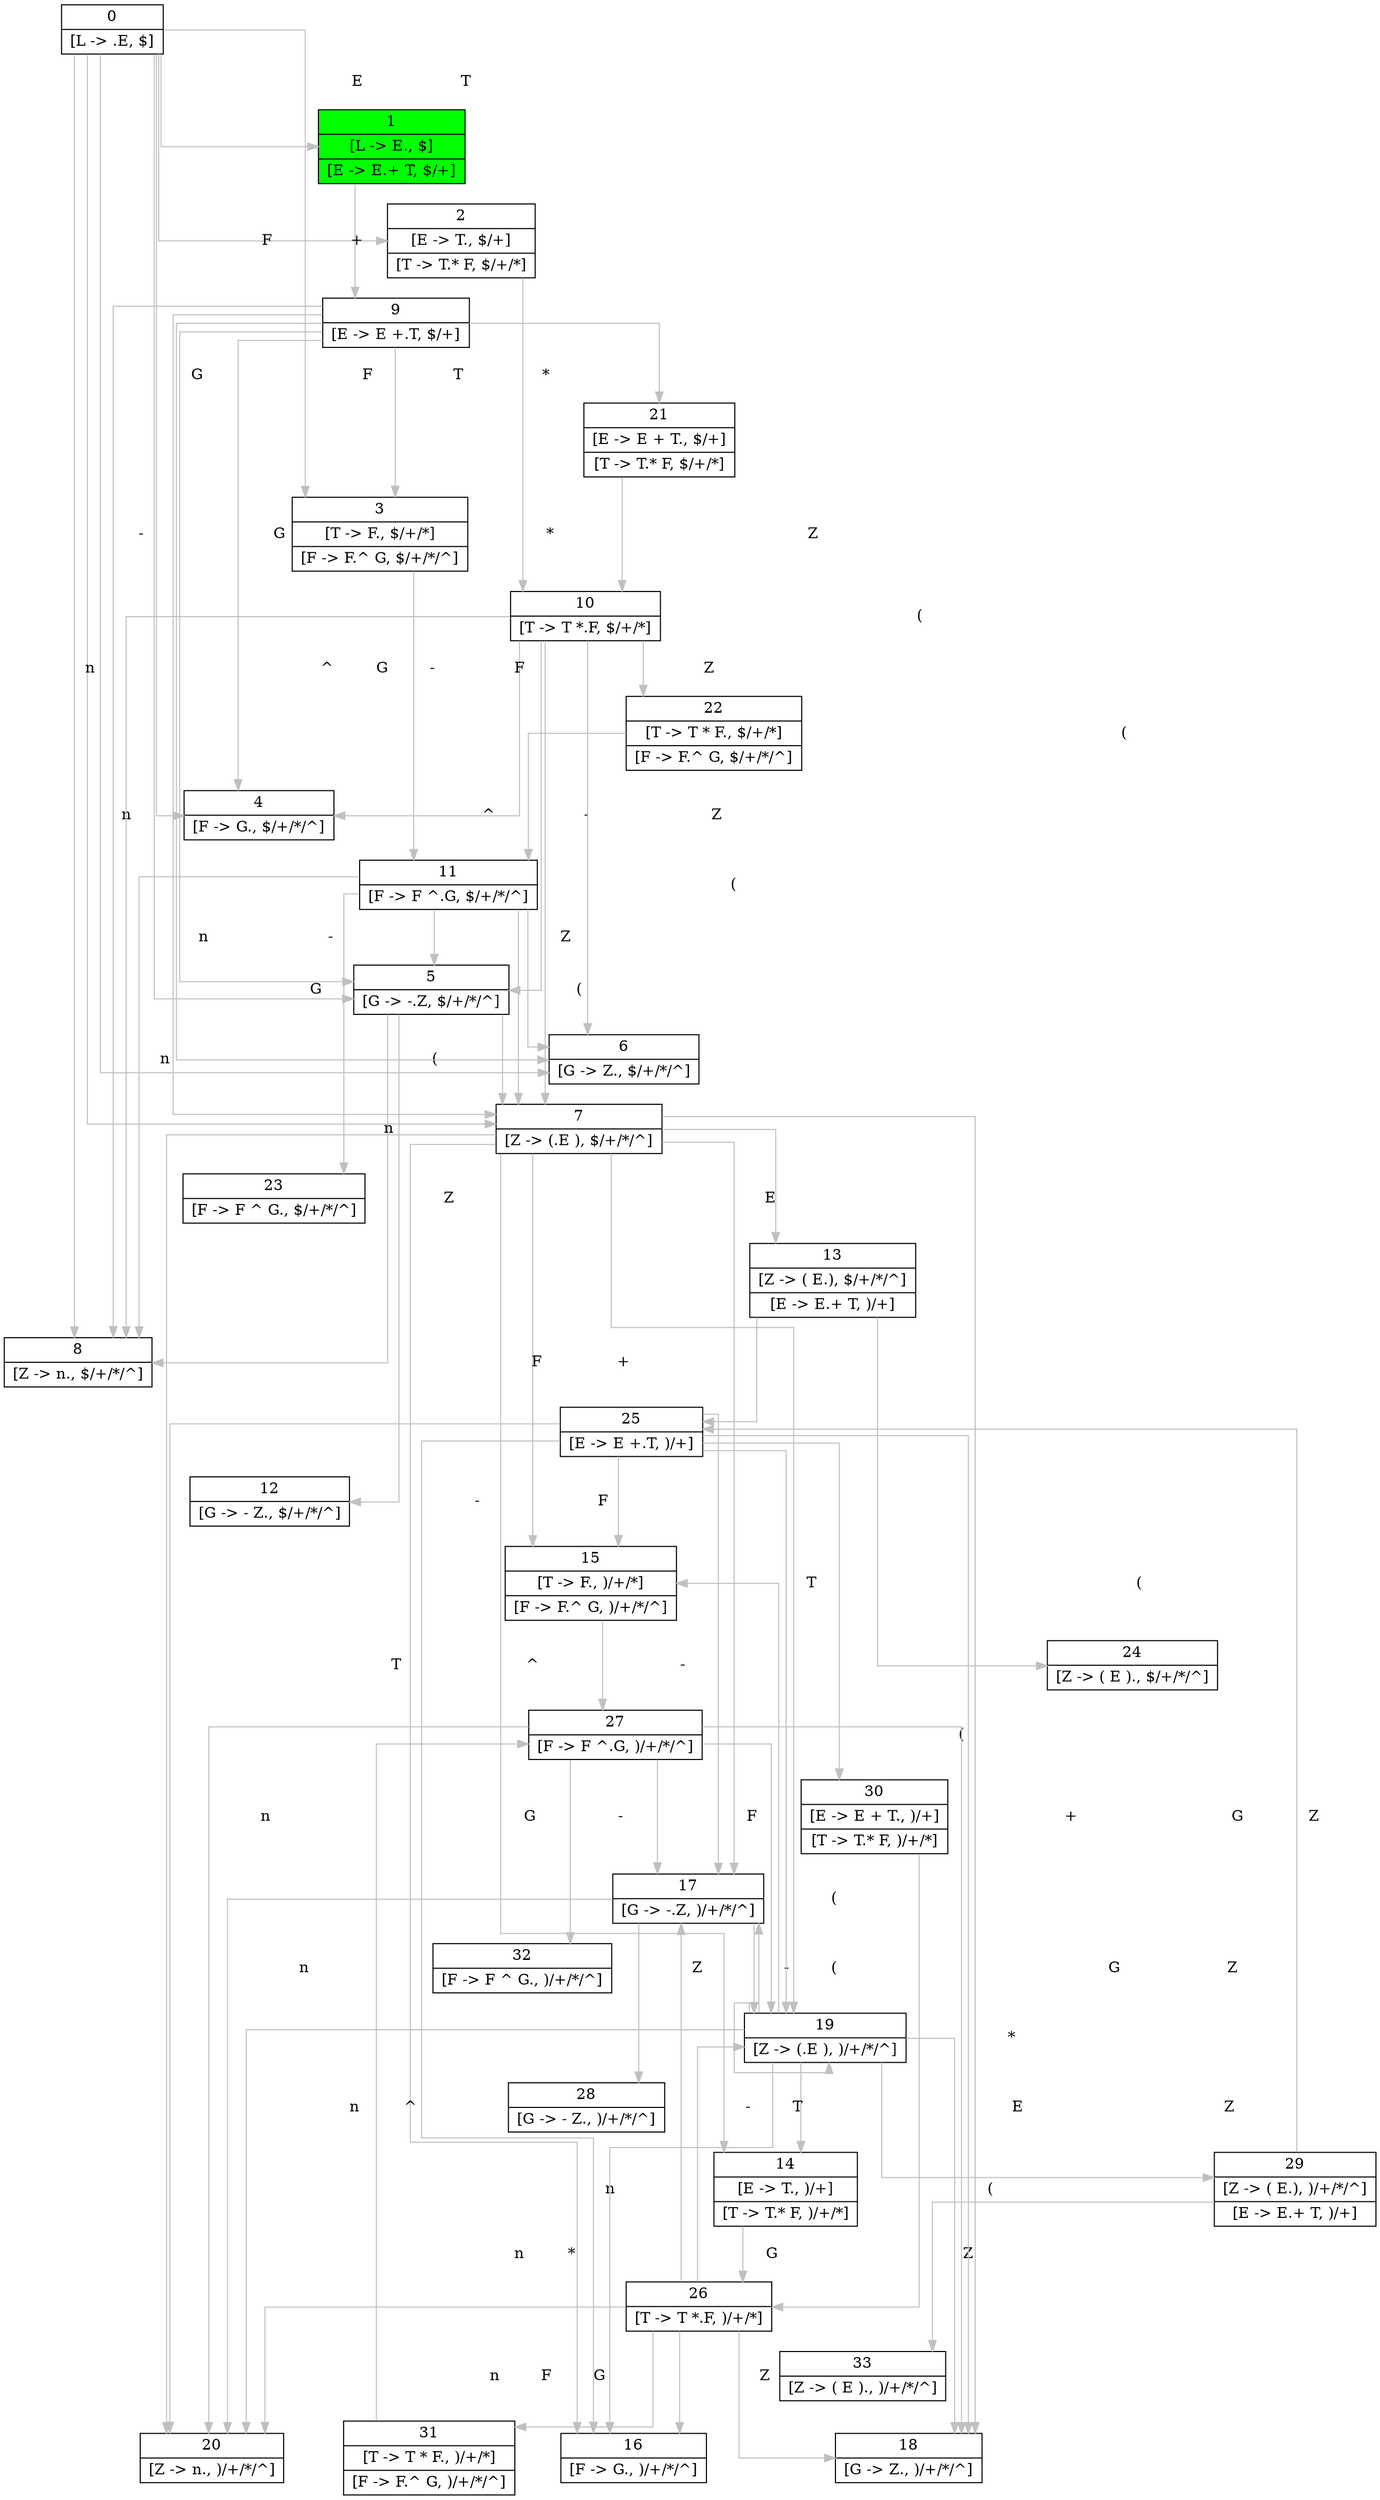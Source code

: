 digraph G {
    nodesep = 0.05;                 // even node distribution
    rankdir=TB;
    splines=ortho
    overlap=false
    nodesep=0.4
    node[width=0.5, height=0.5];
    edge[style=solid, weight=0, color=grey];

    0 [shape="record" label="{ 0 | [L \-\> \.E, \$] }"] ;
    1 [shape="record" label="{ 1 | [L \-\> E\., \$] | [E \-\> E\.+ T, \$/+] }" style=filled, fillcolor=green] ;
    2 [shape="record" label="{ 2 | [E \-\> T\., \$/+] | [T \-\> T\.* F, \$/+/*] }"] ;
    3 [shape="record" label="{ 3 | [T \-\> F\., \$/+/*] | [F \-\> F\.^ G, \$/+/*/^] }"] ;
    4 [shape="record" label="{ 4 | [F \-\> G\., \$/+/*/^] }"] ;
    5 [shape="record" label="{ 5 | [G \-\> \-\.Z, \$/+/*/^] }"] ;
    6 [shape="record" label="{ 6 | [G \-\> Z\., \$/+/*/^] }"] ;
    7 [shape="record" label="{ 7 | [Z \-\> (\.E ), \$/+/*/^] }"] ;
    8 [shape="record" label="{ 8 | [Z \-\> n\., \$/+/*/^] }"] ;
    9 [shape="record" label="{ 9 | [E \-\> E +\.T, \$/+] }"] ;
    10 [shape="record" label="{ 10 | [T \-\> T *\.F, \$/+/*] }"] ;
    11 [shape="record" label="{ 11 | [F \-\> F ^\.G, \$/+/*/^] }"] ;
    12 [shape="record" label="{ 12 | [G \-\> \- Z\., \$/+/*/^] }"] ;
    13 [shape="record" label="{ 13 | [Z \-\> ( E\.), \$/+/*/^] | [E \-\> E\.+ T, )/+] }"] ;
    14 [shape="record" label="{ 14 | [E \-\> T\., )/+] | [T \-\> T\.* F, )/+/*] }"] ;
    15 [shape="record" label="{ 15 | [T \-\> F\., )/+/*] | [F \-\> F\.^ G, )/+/*/^] }"] ;
    16 [shape="record" label="{ 16 | [F \-\> G\., )/+/*/^] }"] ;
    17 [shape="record" label="{ 17 | [G \-\> \-\.Z, )/+/*/^] }"] ;
    18 [shape="record" label="{ 18 | [G \-\> Z\., )/+/*/^] }"] ;
    19 [shape="record" label="{ 19 | [Z \-\> (\.E ), )/+/*/^] }"] ;
    20 [shape="record" label="{ 20 | [Z \-\> n\., )/+/*/^] }"] ;
    21 [shape="record" label="{ 21 | [E \-\> E + T\., \$/+] | [T \-\> T\.* F, \$/+/*] }"] ;
    22 [shape="record" label="{ 22 | [T \-\> T * F\., \$/+/*] | [F \-\> F\.^ G, \$/+/*/^] }"] ;
    23 [shape="record" label="{ 23 | [F \-\> F ^ G\., \$/+/*/^] }"] ;
    24 [shape="record" label="{ 24 | [Z \-\> ( E )\., \$/+/*/^] }"] ;
    25 [shape="record" label="{ 25 | [E \-\> E +\.T, )/+] }"] ;
    26 [shape="record" label="{ 26 | [T \-\> T *\.F, )/+/*] }"] ;
    27 [shape="record" label="{ 27 | [F \-\> F ^\.G, )/+/*/^] }"] ;
    28 [shape="record" label="{ 28 | [G \-\> \- Z\., )/+/*/^] }"] ;
    29 [shape="record" label="{ 29 | [Z \-\> ( E\.), )/+/*/^] | [E \-\> E\.+ T, )/+] }"] ;
    30 [shape="record" label="{ 30 | [E \-\> E + T\., )/+] | [T \-\> T\.* F, )/+/*] }"] ;
    31 [shape="record" label="{ 31 | [T \-\> T * F\., )/+/*] | [F \-\> F\.^ G, )/+/*/^] }"] ;
    32 [shape="record" label="{ 32 | [F \-\> F ^ G\., )/+/*/^] }"] ;
    33 [shape="record" label="{ 33 | [Z \-\> ( E )\., )/+/*/^] }"] ;

    0 -> 1 [label=" E"] ;
    0 -> 2 [label=" T"] ;
    0 -> 3 [label=" F"] ;
    0 -> 4 [label=" G"] ;
    0 -> 5 [label=" -"] ;
    0 -> 6 [label=" Z"] ;
    0 -> 7 [label=" ("] ;
    0 -> 8 [label=" n"] ;
    1 -> 9 [label=" +"] ;
    2 -> 10 [label=" *"] ;
    3 -> 11 [label=" ^"] ;
    5 -> 12 [label=" Z"] ;
    5 -> 7 [label=" ("] ;
    5 -> 8 [label=" n"] ;
    7 -> 13 [label=" E"] ;
    7 -> 14 [label=" T"] ;
    7 -> 15 [label=" F"] ;
    7 -> 16 [label=" G"] ;
    7 -> 17 [label=" -"] ;
    7 -> 18 [label=" Z"] ;
    7 -> 19 [label=" ("] ;
    7 -> 20 [label=" n"] ;
    9 -> 21 [label=" T"] ;
    9 -> 3 [label=" F"] ;
    9 -> 4 [label=" G"] ;
    9 -> 5 [label=" -"] ;
    9 -> 6 [label=" Z"] ;
    9 -> 7 [label=" ("] ;
    9 -> 8 [label=" n"] ;
    10 -> 22 [label=" F"] ;
    10 -> 4 [label=" G"] ;
    10 -> 5 [label=" -"] ;
    10 -> 6 [label=" Z"] ;
    10 -> 7 [label=" ("] ;
    10 -> 8 [label=" n"] ;
    11 -> 23 [label=" G"] ;
    11 -> 5 [label=" -"] ;
    11 -> 6 [label=" Z"] ;
    11 -> 7 [label=" ("] ;
    11 -> 8 [label=" n"] ;
    13 -> 24 [label=" "] ;
    13 -> 25 [label=" +"] ;
    14 -> 26 [label=" *"] ;
    15 -> 27 [label=" ^"] ;
    17 -> 28 [label=" Z"] ;
    17 -> 19 [label=" ("] ;
    17 -> 20 [label=" n"] ;
    19 -> 29 [label=" E"] ;
    19 -> 14 [label=" T"] ;
    19 -> 15 [label=" F"] ;
    19 -> 16 [label=" G"] ;
    19 -> 17 [label=" -"] ;
    19 -> 18 [label=" Z"] ;
    19 -> 19 [label=" ("] ;
    19 -> 20 [label=" n"] ;
    21 -> 10 [label=" *"] ;
    22 -> 11 [label=" ^"] ;
    25 -> 30 [label=" T"] ;
    25 -> 15 [label=" F"] ;
    25 -> 16 [label=" G"] ;
    25 -> 17 [label=" -"] ;
    25 -> 18 [label=" Z"] ;
    25 -> 19 [label=" ("] ;
    25 -> 20 [label=" n"] ;
    26 -> 31 [label=" F"] ;
    26 -> 16 [label=" G"] ;
    26 -> 17 [label=" -"] ;
    26 -> 18 [label=" Z"] ;
    26 -> 19 [label=" ("] ;
    26 -> 20 [label=" n"] ;
    27 -> 32 [label=" G"] ;
    27 -> 17 [label=" -"] ;
    27 -> 18 [label=" Z"] ;
    27 -> 19 [label=" ("] ;
    27 -> 20 [label=" n"] ;
    29 -> 33 [label=" "] ;
    29 -> 25 [label=" +"] ;
    30 -> 26 [label=" *"] ;
    31 -> 27 [label=" ^"] ;
}
